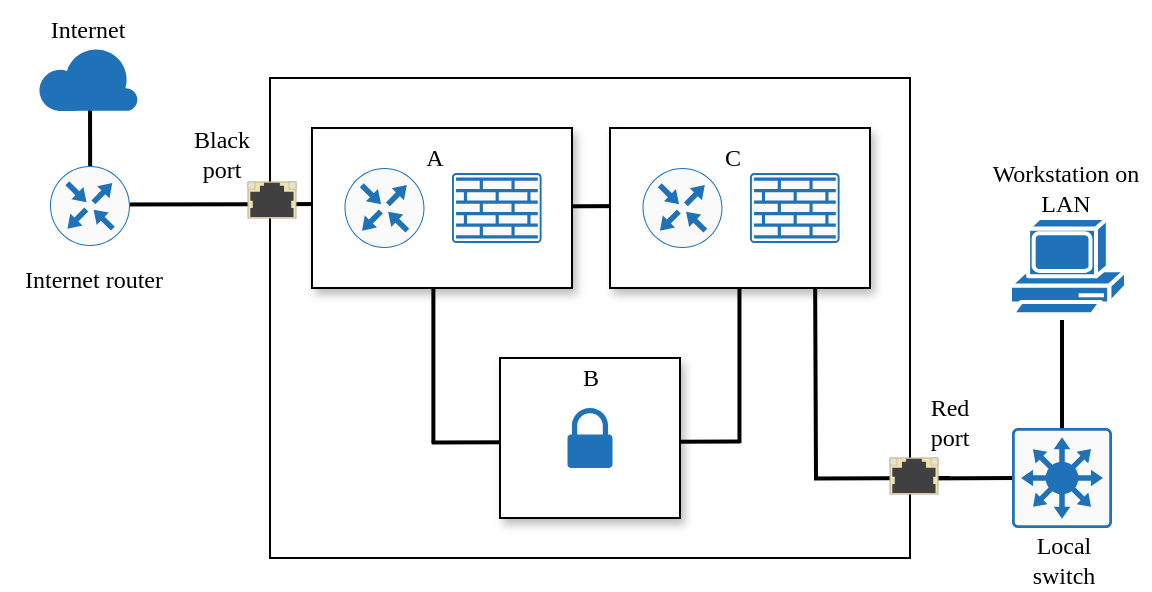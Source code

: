 <mxfile version="24.8.4">
  <diagram name="Página-1" id="cXO6ZosCLriE8Fw_zkxO">
    <mxGraphModel dx="601" dy="290" grid="0" gridSize="10" guides="0" tooltips="1" connect="1" arrows="1" fold="1" page="1" pageScale="1" pageWidth="827" pageHeight="1169" math="0" shadow="0">
      <root>
        <mxCell id="0" />
        <mxCell id="1" parent="0" />
        <mxCell id="rNuUCdMT_7H_DOtV4EFp-11" value="" style="rounded=0;whiteSpace=wrap;html=1;shadow=0;" vertex="1" parent="1">
          <mxGeometry x="290" y="290" width="90" height="80" as="geometry" />
        </mxCell>
        <mxCell id="rNuUCdMT_7H_DOtV4EFp-1" value="" style="rounded=0;whiteSpace=wrap;html=1;" vertex="1" parent="1">
          <mxGeometry x="160" y="160" width="320" height="240" as="geometry" />
        </mxCell>
        <mxCell id="rNuUCdMT_7H_DOtV4EFp-21" value="" style="endArrow=none;html=1;rounded=0;entryX=0.002;entryY=0.415;entryDx=0;entryDy=0;entryPerimeter=0;strokeWidth=2;" edge="1" parent="1">
          <mxGeometry width="50" height="50" relative="1" as="geometry">
            <mxPoint x="480" y="360.25" as="sourcePoint" />
            <mxPoint x="547.9" y="360.0" as="targetPoint" />
          </mxGeometry>
        </mxCell>
        <mxCell id="rNuUCdMT_7H_DOtV4EFp-23" value="" style="endArrow=none;html=1;rounded=0;strokeWidth=2;" edge="1" parent="1">
          <mxGeometry width="50" height="50" relative="1" as="geometry">
            <mxPoint x="433" y="360" as="sourcePoint" />
            <mxPoint x="432.53" y="255" as="targetPoint" />
          </mxGeometry>
        </mxCell>
        <mxCell id="rNuUCdMT_7H_DOtV4EFp-25" value="" style="endArrow=none;html=1;rounded=0;strokeWidth=2;" edge="1" parent="1">
          <mxGeometry width="50" height="50" relative="1" as="geometry">
            <mxPoint x="394.73" y="342.5" as="sourcePoint" />
            <mxPoint x="394.73" y="207.5" as="targetPoint" />
          </mxGeometry>
        </mxCell>
        <mxCell id="rNuUCdMT_7H_DOtV4EFp-26" value="" style="endArrow=none;html=1;rounded=0;entryX=0.002;entryY=0.415;entryDx=0;entryDy=0;entryPerimeter=0;strokeWidth=2;" edge="1" parent="1">
          <mxGeometry width="50" height="50" relative="1" as="geometry">
            <mxPoint x="327.3" y="341.98" as="sourcePoint" />
            <mxPoint x="395.2" y="341.73" as="targetPoint" />
          </mxGeometry>
        </mxCell>
        <mxCell id="rNuUCdMT_7H_DOtV4EFp-27" value="" style="endArrow=none;html=1;rounded=0;entryX=0.002;entryY=0.415;entryDx=0;entryDy=0;entryPerimeter=0;strokeWidth=2;" edge="1" parent="1">
          <mxGeometry width="50" height="50" relative="1" as="geometry">
            <mxPoint x="240.85" y="342.25" as="sourcePoint" />
            <mxPoint x="308.75" y="342.0" as="targetPoint" />
          </mxGeometry>
        </mxCell>
        <mxCell id="rNuUCdMT_7H_DOtV4EFp-28" value="" style="endArrow=none;html=1;rounded=0;entryX=0.002;entryY=0.415;entryDx=0;entryDy=0;entryPerimeter=0;strokeWidth=2;" edge="1" parent="1">
          <mxGeometry width="50" height="50" relative="1" as="geometry">
            <mxPoint x="281.1" y="224.25" as="sourcePoint" />
            <mxPoint x="349.0" y="224.0" as="targetPoint" />
          </mxGeometry>
        </mxCell>
        <mxCell id="rNuUCdMT_7H_DOtV4EFp-30" value="" style="endArrow=none;html=1;rounded=0;strokeWidth=2;" edge="1" parent="1">
          <mxGeometry width="50" height="50" relative="1" as="geometry">
            <mxPoint x="241.69" y="342.5" as="sourcePoint" />
            <mxPoint x="241.69" y="207.5" as="targetPoint" />
          </mxGeometry>
        </mxCell>
        <mxCell id="rNuUCdMT_7H_DOtV4EFp-32" value="" style="endArrow=none;html=1;rounded=0;strokeWidth=2;" edge="1" parent="1">
          <mxGeometry width="50" height="50" relative="1" as="geometry">
            <mxPoint x="70.1" y="212" as="sourcePoint" />
            <mxPoint x="70" y="170" as="targetPoint" />
          </mxGeometry>
        </mxCell>
        <mxCell id="rNuUCdMT_7H_DOtV4EFp-12" value="" style="rounded=0;whiteSpace=wrap;html=1;shadow=1;" vertex="1" parent="1">
          <mxGeometry x="275" y="300" width="90" height="80" as="geometry" />
        </mxCell>
        <mxCell id="rNuUCdMT_7H_DOtV4EFp-5" value="" style="sketch=0;pointerEvents=1;shadow=0;dashed=0;html=1;strokeColor=none;labelPosition=center;verticalLabelPosition=bottom;verticalAlign=top;outlineConnect=0;align=center;shape=mxgraph.office.security.lock_protected;fillColor=#2072B8;" vertex="1" parent="1">
          <mxGeometry x="308.75" y="325" width="22.5" height="30" as="geometry" />
        </mxCell>
        <mxCell id="rNuUCdMT_7H_DOtV4EFp-19" value="" style="verticalLabelPosition=bottom;html=1;verticalAlign=top;align=center;strokeColor=none;fillColor=#2072B8;shape=mxgraph.azure.cloud;" vertex="1" parent="1">
          <mxGeometry x="44" y="144" width="50" height="32.5" as="geometry" />
        </mxCell>
        <mxCell id="rNuUCdMT_7H_DOtV4EFp-10" value="" style="rounded=0;whiteSpace=wrap;html=1;shadow=1;" vertex="1" parent="1">
          <mxGeometry x="330" y="185" width="130" height="80" as="geometry" />
        </mxCell>
        <mxCell id="rNuUCdMT_7H_DOtV4EFp-4" value="" style="sketch=0;points=[[0.015,0.015,0],[0.985,0.015,0],[0.985,0.985,0],[0.015,0.985,0],[0.25,0,0],[0.5,0,0],[0.75,0,0],[1,0.25,0],[1,0.5,0],[1,0.75,0],[0.75,1,0],[0.5,1,0],[0.25,1,0],[0,0.75,0],[0,0.5,0],[0,0.25,0]];verticalLabelPosition=bottom;html=1;verticalAlign=top;aspect=fixed;align=center;pointerEvents=1;shape=mxgraph.cisco19.rect;prIcon=firewall;fillColor=#FAFAFA;strokeColor=#2072B8;" vertex="1" parent="1">
          <mxGeometry x="400" y="207.5" width="44.8" height="35" as="geometry" />
        </mxCell>
        <mxCell id="rNuUCdMT_7H_DOtV4EFp-3" value="" style="sketch=0;points=[[0.5,0,0],[1,0.5,0],[0.5,1,0],[0,0.5,0],[0.145,0.145,0],[0.856,0.145,0],[0.855,0.856,0],[0.145,0.855,0]];verticalLabelPosition=bottom;html=1;verticalAlign=top;aspect=fixed;align=center;pointerEvents=1;shape=mxgraph.cisco19.rect;prIcon=router;fillColor=#FAFAFA;strokeColor=#2072B8;" vertex="1" parent="1">
          <mxGeometry x="346.25" y="205" width="40" height="40" as="geometry" />
        </mxCell>
        <mxCell id="rNuUCdMT_7H_DOtV4EFp-34" value="&lt;font face=&quot;Lucida Console&quot;&gt;Red port&lt;/font&gt;" style="text;html=1;align=center;verticalAlign=middle;whiteSpace=wrap;rounded=0;" vertex="1" parent="1">
          <mxGeometry x="480" y="317" width="40" height="30" as="geometry" />
        </mxCell>
        <mxCell id="rNuUCdMT_7H_DOtV4EFp-35" value="&lt;font&gt;Black port&lt;/font&gt;" style="text;html=1;align=center;verticalAlign=middle;whiteSpace=wrap;rounded=0;spacing=2;spacingLeft=0;fontFamily=Lucida Console;fontStyle=0" vertex="1" parent="1">
          <mxGeometry x="112" y="183" width="48" height="30" as="geometry" />
        </mxCell>
        <mxCell id="rNuUCdMT_7H_DOtV4EFp-36" value="&lt;font&gt;Internet router&lt;/font&gt;" style="text;html=1;align=center;verticalAlign=middle;whiteSpace=wrap;rounded=0;spacing=2;spacingLeft=0;fontFamily=Lucida Console;fontStyle=0" vertex="1" parent="1">
          <mxGeometry x="28" y="246" width="88" height="30" as="geometry" />
        </mxCell>
        <mxCell id="rNuUCdMT_7H_DOtV4EFp-37" value="&lt;font&gt;Internet&lt;/font&gt;" style="text;html=1;align=center;verticalAlign=middle;whiteSpace=wrap;rounded=0;spacing=2;spacingLeft=0;fontFamily=Lucida Console;fontStyle=0" vertex="1" parent="1">
          <mxGeometry x="25" y="121.0" width="88" height="30" as="geometry" />
        </mxCell>
        <mxCell id="rNuUCdMT_7H_DOtV4EFp-39" value="&lt;font&gt;C&lt;/font&gt;" style="text;html=1;align=center;verticalAlign=middle;whiteSpace=wrap;rounded=0;spacing=2;spacingLeft=0;fontFamily=Lucida Console;fontStyle=0" vertex="1" parent="1">
          <mxGeometry x="337.8" y="185" width="107" height="30" as="geometry" />
        </mxCell>
        <mxCell id="rNuUCdMT_7H_DOtV4EFp-40" value="B" style="text;html=1;align=center;verticalAlign=middle;whiteSpace=wrap;rounded=0;spacing=2;spacingLeft=0;fontFamily=Lucida Console;fontStyle=0" vertex="1" parent="1">
          <mxGeometry x="266.5" y="295" width="107" height="30" as="geometry" />
        </mxCell>
        <mxCell id="rNuUCdMT_7H_DOtV4EFp-42" value="&lt;font face=&quot;Lucida Console&quot;&gt;Local switch&lt;/font&gt;" style="text;html=1;align=center;verticalAlign=middle;whiteSpace=wrap;rounded=0;" vertex="1" parent="1">
          <mxGeometry x="527" y="386" width="60" height="30" as="geometry" />
        </mxCell>
        <mxCell id="rNuUCdMT_7H_DOtV4EFp-43" value="&lt;font face=&quot;Lucida Console&quot;&gt;Workstation on LAN&lt;/font&gt;" style="text;html=1;align=center;verticalAlign=middle;whiteSpace=wrap;rounded=0;" vertex="1" parent="1">
          <mxGeometry x="516" y="200" width="83.75" height="30" as="geometry" />
        </mxCell>
        <mxCell id="rNuUCdMT_7H_DOtV4EFp-48" value="" style="endArrow=none;html=1;rounded=0;strokeWidth=2;" edge="1" parent="1">
          <mxGeometry width="50" height="50" relative="1" as="geometry">
            <mxPoint x="80.0" y="223.25" as="sourcePoint" />
            <mxPoint x="190" y="223" as="targetPoint" />
          </mxGeometry>
        </mxCell>
        <mxCell id="rNuUCdMT_7H_DOtV4EFp-44" value="" style="rounded=0;whiteSpace=wrap;html=1;shadow=1;" vertex="1" parent="1">
          <mxGeometry x="181" y="185" width="130" height="80" as="geometry" />
        </mxCell>
        <mxCell id="rNuUCdMT_7H_DOtV4EFp-45" value="" style="sketch=0;points=[[0.015,0.015,0],[0.985,0.015,0],[0.985,0.985,0],[0.015,0.985,0],[0.25,0,0],[0.5,0,0],[0.75,0,0],[1,0.25,0],[1,0.5,0],[1,0.75,0],[0.75,1,0],[0.5,1,0],[0.25,1,0],[0,0.75,0],[0,0.5,0],[0,0.25,0]];verticalLabelPosition=bottom;html=1;verticalAlign=top;aspect=fixed;align=center;pointerEvents=1;shape=mxgraph.cisco19.rect;prIcon=firewall;fillColor=#FAFAFA;strokeColor=#2072B8;" vertex="1" parent="1">
          <mxGeometry x="251" y="207.5" width="44.8" height="35" as="geometry" />
        </mxCell>
        <mxCell id="rNuUCdMT_7H_DOtV4EFp-46" value="" style="sketch=0;points=[[0.5,0,0],[1,0.5,0],[0.5,1,0],[0,0.5,0],[0.145,0.145,0],[0.856,0.145,0],[0.855,0.856,0],[0.145,0.855,0]];verticalLabelPosition=bottom;html=1;verticalAlign=top;aspect=fixed;align=center;pointerEvents=1;shape=mxgraph.cisco19.rect;prIcon=router;fillColor=#FAFAFA;strokeColor=#2072B8;" vertex="1" parent="1">
          <mxGeometry x="197.25" y="205" width="40" height="40" as="geometry" />
        </mxCell>
        <mxCell id="rNuUCdMT_7H_DOtV4EFp-47" value="A" style="text;html=1;align=center;verticalAlign=middle;whiteSpace=wrap;rounded=0;spacing=2;spacingLeft=0;fontFamily=Lucida Console;fontStyle=0" vertex="1" parent="1">
          <mxGeometry x="188.8" y="185" width="107" height="30" as="geometry" />
        </mxCell>
        <mxCell id="rNuUCdMT_7H_DOtV4EFp-20" value="" style="sketch=0;points=[[0.5,0,0],[1,0.5,0],[0.5,1,0],[0,0.5,0],[0.145,0.145,0],[0.856,0.145,0],[0.855,0.856,0],[0.145,0.855,0]];verticalLabelPosition=bottom;html=1;verticalAlign=top;aspect=fixed;align=center;pointerEvents=1;shape=mxgraph.cisco19.rect;prIcon=router;fillColor=#FAFAFA;strokeColor=#2072B8;" vertex="1" parent="1">
          <mxGeometry x="50" y="204" width="40" height="40" as="geometry" />
        </mxCell>
        <mxCell id="rNuUCdMT_7H_DOtV4EFp-8" value="" style="html=1;verticalLabelPosition=bottom;verticalAlign=top;outlineConnect=0;shadow=0;dashed=0;shape=mxgraph.rack.hpe_aruba.switches.rj45_sfp;" vertex="1" parent="1">
          <mxGeometry x="149" y="212" width="24" height="18" as="geometry" />
        </mxCell>
        <mxCell id="rNuUCdMT_7H_DOtV4EFp-50" value="" style="endArrow=none;html=1;rounded=0;entryX=0.002;entryY=0.415;entryDx=0;entryDy=0;entryPerimeter=0;strokeWidth=2;" edge="1" parent="1">
          <mxGeometry width="50" height="50" relative="1" as="geometry">
            <mxPoint x="432" y="360.25" as="sourcePoint" />
            <mxPoint x="499.9" y="360.0" as="targetPoint" />
          </mxGeometry>
        </mxCell>
        <mxCell id="rNuUCdMT_7H_DOtV4EFp-7" value="" style="html=1;verticalLabelPosition=bottom;verticalAlign=top;outlineConnect=0;shadow=0;dashed=0;shape=mxgraph.rack.hpe_aruba.switches.rj45_sfp;" vertex="1" parent="1">
          <mxGeometry x="470" y="350" width="24" height="18" as="geometry" />
        </mxCell>
        <mxCell id="rNuUCdMT_7H_DOtV4EFp-51" value="" style="endArrow=none;html=1;rounded=0;strokeWidth=2;" edge="1" parent="1">
          <mxGeometry width="50" height="50" relative="1" as="geometry">
            <mxPoint x="556" y="380.25" as="sourcePoint" />
            <mxPoint x="556" y="240" as="targetPoint" />
          </mxGeometry>
        </mxCell>
        <mxCell id="rNuUCdMT_7H_DOtV4EFp-6" value="" style="shape=mxgraph.cisco.computers_and_peripherals.pc;html=1;pointerEvents=1;dashed=0;fillColor=#2072B8;strokeColor=#ffffff;strokeWidth=2;verticalLabelPosition=bottom;verticalAlign=top;align=center;outlineConnect=0;" vertex="1" parent="1">
          <mxGeometry x="530" y="230" width="58" height="50" as="geometry" />
        </mxCell>
        <mxCell id="rNuUCdMT_7H_DOtV4EFp-13" value="" style="sketch=0;points=[[0.015,0.015,0],[0.985,0.015,0],[0.985,0.985,0],[0.015,0.985,0],[0.25,0,0],[0.5,0,0],[0.75,0,0],[1,0.25,0],[1,0.5,0],[1,0.75,0],[0.75,1,0],[0.5,1,0],[0.25,1,0],[0,0.75,0],[0,0.5,0],[0,0.25,0]];verticalLabelPosition=bottom;html=1;verticalAlign=top;aspect=fixed;align=center;pointerEvents=1;shape=mxgraph.cisco19.rect;prIcon=l3_switch;fillColor=#FAFAFA;strokeColor=#2072B8;" vertex="1" parent="1">
          <mxGeometry x="531" y="335" width="50" height="50" as="geometry" />
        </mxCell>
      </root>
    </mxGraphModel>
  </diagram>
</mxfile>
